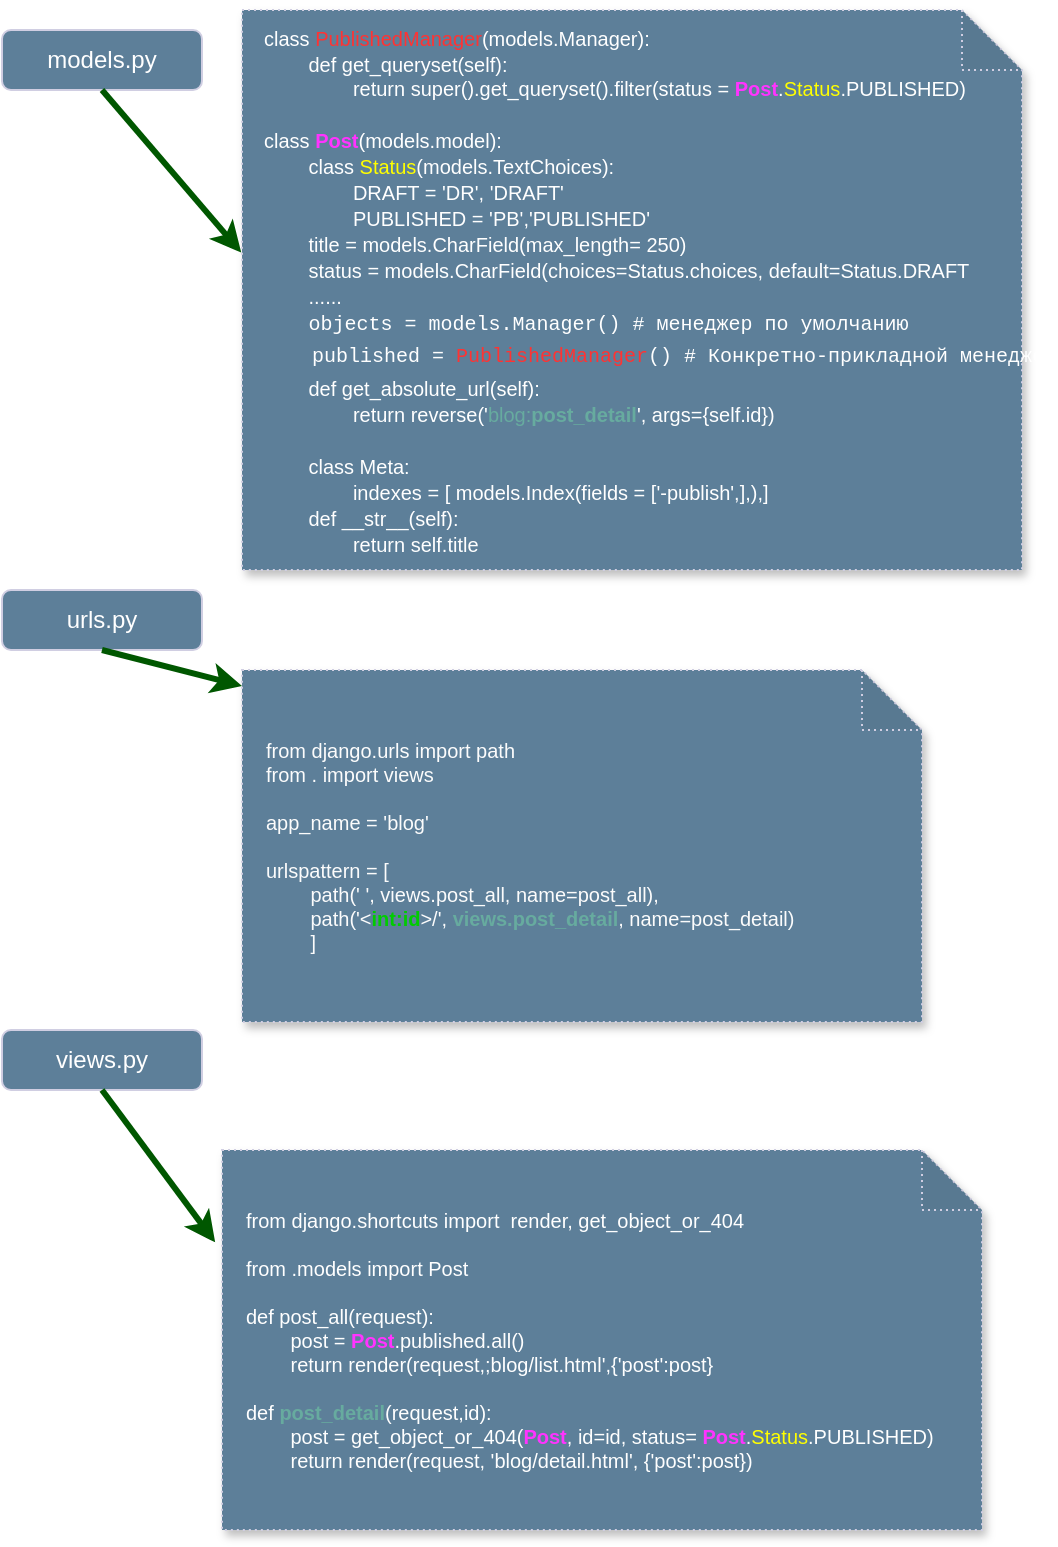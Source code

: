 <mxfile version="24.8.9">
  <diagram name="Page-1" id="2YBvvXClWsGukQMizWep">
    <mxGraphModel dx="672" dy="375" grid="1" gridSize="10" guides="1" tooltips="1" connect="1" arrows="1" fold="1" page="1" pageScale="1" pageWidth="583" pageHeight="827" math="0" shadow="0">
      <root>
        <mxCell id="0" />
        <mxCell id="1" parent="0" />
        <mxCell id="aM9ryv3xv72pqoxQDRHE-1" value="models.py" style="shape=umlLifeline;perimeter=lifelinePerimeter;whiteSpace=wrap;html=1;container=0;dropTarget=0;collapsible=0;recursiveResize=0;outlineConnect=0;portConstraint=eastwest;newEdgeStyle={&quot;edgeStyle&quot;:&quot;elbowEdgeStyle&quot;,&quot;elbow&quot;:&quot;vertical&quot;,&quot;curved&quot;:0,&quot;rounded&quot;:0};labelBackgroundColor=none;fillColor=#5D7F99;strokeColor=#D0CEE2;fontColor=#FFFFFF;rounded=1;size=30;" parent="1" vertex="1">
          <mxGeometry x="40" y="30" width="100" height="30" as="geometry" />
        </mxCell>
        <mxCell id="aM9ryv3xv72pqoxQDRHE-5" value="urls.py" style="shape=umlLifeline;perimeter=lifelinePerimeter;whiteSpace=wrap;html=1;container=0;dropTarget=0;collapsible=0;recursiveResize=0;outlineConnect=0;portConstraint=eastwest;newEdgeStyle={&quot;edgeStyle&quot;:&quot;elbowEdgeStyle&quot;,&quot;elbow&quot;:&quot;vertical&quot;,&quot;curved&quot;:0,&quot;rounded&quot;:0};labelBackgroundColor=none;fillColor=#5D7F99;strokeColor=#D0CEE2;fontColor=#ffffff;rounded=1;" parent="1" vertex="1">
          <mxGeometry x="40" y="310" width="100" height="30" as="geometry" />
        </mxCell>
        <mxCell id="WuuocqJYPW-MGyT3Y1CF-1" value="&lt;div&gt;&lt;font style=&quot;line-height: 130%;&quot;&gt;class &lt;font color=&quot;#ff3333&quot;&gt;PublishedManager&lt;/font&gt;(models.Manager):&lt;/font&gt;&lt;/div&gt;&lt;div&gt;&lt;font style=&quot;line-height: 130%;&quot;&gt;&lt;span style=&quot;white-space: pre;&quot;&gt;&#x9;&lt;/span&gt;def get_queryset(self):&lt;br&gt;&lt;/font&gt;&lt;/div&gt;&lt;div&gt;&lt;span style=&quot;white-space: pre;&quot;&gt;&#x9;&lt;/span&gt;&lt;span style=&quot;white-space: pre;&quot;&gt;&#x9;&lt;/span&gt;return super().get_queryset().filter(status = &lt;font color=&quot;#ff33ff&quot;&gt;&lt;b&gt;Post&lt;/b&gt;&lt;/font&gt;.&lt;font color=&quot;#ffff00&quot;&gt;Status&lt;/font&gt;.PUBLISHED)&lt;br&gt;&lt;/div&gt;&lt;div&gt;&lt;font style=&quot;line-height: 130%;&quot;&gt;&lt;br&gt;&lt;/font&gt;&lt;/div&gt;&lt;font style=&quot;line-height: 130%;&quot;&gt;class &lt;b&gt;&lt;font color=&quot;#ff33ff&quot;&gt;Post&lt;/font&gt;&lt;/b&gt;(models.model):&lt;/font&gt;&lt;div style=&quot;line-height: 130%;&quot;&gt;&lt;span style=&quot;white-space: pre;&quot;&gt;&lt;font style=&quot;line-height: 130%;&quot;&gt;&#x9;class &lt;font color=&quot;#ffff00&quot;&gt;Status&lt;/font&gt;(models.TextChoices):&lt;/font&gt;&lt;/span&gt;&lt;br&gt;&lt;/div&gt;&lt;div style=&quot;line-height: 130%;&quot;&gt;&lt;span style=&quot;white-space: pre;&quot;&gt;&lt;font style=&quot;line-height: 130%;&quot;&gt;&lt;span style=&quot;white-space: pre;&quot;&gt;&#x9;&lt;/span&gt;&lt;span style=&quot;white-space: pre;&quot;&gt;&#x9;&lt;/span&gt;DRAFT = &#39;DR&#39;, &#39;DRAFT&#39;&lt;br&gt;&lt;/font&gt;&lt;/span&gt;&lt;/div&gt;&lt;div style=&quot;line-height: 130%;&quot;&gt;&lt;span style=&quot;white-space: pre;&quot;&gt;&lt;font style=&quot;line-height: 130%;&quot;&gt;&lt;span style=&quot;white-space: pre;&quot;&gt;&#x9;&lt;/span&gt;&lt;span style=&quot;white-space: pre;&quot;&gt;&#x9;&lt;/span&gt;PUBLISHED = &#39;PB&#39;,&#39;PUBLISHED&#39;&lt;br&gt;&lt;/font&gt;&lt;/span&gt;&lt;/div&gt;&lt;div style=&quot;line-height: 130%;&quot;&gt;&lt;span style=&quot;white-space: pre;&quot;&gt;&lt;font style=&quot;line-height: 130%;&quot;&gt;&lt;span style=&quot;white-space: pre;&quot;&gt;&#x9;&lt;/span&gt;title = models.CharField(max_length= 250)&lt;/font&gt;&lt;/span&gt;&lt;/div&gt;&lt;div style=&quot;line-height: 130%;&quot;&gt;&lt;span style=&quot;white-space: pre;&quot;&gt;&lt;font style=&quot;line-height: 130%;&quot;&gt;&lt;span style=&quot;white-space: pre;&quot;&gt;&#x9;&lt;/span&gt;status = models.CharField(choices=Status.choices, default=Status.DRAFT&lt;br&gt;&lt;/font&gt;&lt;/span&gt;&lt;/div&gt;&lt;div style=&quot;line-height: 130%;&quot;&gt;&lt;span style=&quot;white-space: pre;&quot;&gt;&lt;font style=&quot;line-height: 130%;&quot;&gt;&lt;span style=&quot;white-space: pre;&quot;&gt;&#x9;&lt;/span&gt;......&lt;br&gt;&lt;/font&gt;&lt;/span&gt;&lt;/div&gt;&lt;div style=&quot;line-height: 130%;&quot;&gt;&lt;span style=&quot;white-space: pre;&quot;&gt;&lt;font style=&quot;line-height: 130%;&quot;&gt;&lt;span style=&quot;white-space: pre;&quot;&gt;&#x9;&lt;/span&gt;&lt;/font&gt;&lt;/span&gt;&lt;font&gt;&lt;span style=&quot;font-family: Consolas, &amp;quot;Courier New&amp;quot;, monospace; white-space: pre;&quot;&gt;objects = models.Manager() &lt;/span&gt;&lt;span style=&quot;font-family: Consolas, &amp;quot;Courier New&amp;quot;, monospace; white-space: pre;&quot;&gt;# менеджер по умолчанию&lt;/span&gt;&lt;/font&gt;&lt;/div&gt;&lt;div style=&quot;font-family: Consolas, &amp;quot;Courier New&amp;quot;, monospace; line-height: 19px; white-space: pre;&quot;&gt;&lt;div style=&quot;&quot;&gt;&lt;font style=&quot;&quot;&gt;&amp;nbsp; &amp;nbsp; published = &lt;font color=&quot;#ff3333&quot;&gt;PublishedManager&lt;/font&gt;() # Конкретно-прикладной менеджер&lt;/font&gt;&lt;/div&gt;&lt;/div&gt;&lt;div style=&quot;line-height: 130%;&quot;&gt;&lt;/div&gt;&lt;div style=&quot;line-height: 130%;&quot;&gt;&lt;span style=&quot;white-space: pre;&quot;&gt;&lt;font style=&quot;line-height: 130%;&quot;&gt;&lt;span style=&quot;white-space: pre;&quot;&gt;&#x9;&lt;/span&gt;def get_absolute_url(self):&lt;br&gt;&lt;/font&gt;&lt;/span&gt;&lt;/div&gt;&lt;div style=&quot;line-height: 130%;&quot;&gt;&lt;span style=&quot;white-space: pre;&quot;&gt;&lt;font style=&quot;line-height: 130%;&quot;&gt;&lt;span style=&quot;white-space: pre;&quot;&gt;&#x9;&lt;/span&gt;&lt;span style=&quot;white-space: pre;&quot;&gt;&#x9;&lt;/span&gt;return reverse(&#39;&lt;font color=&quot;#67ab9f&quot;&gt;blog:&lt;b&gt;post_detail&lt;/b&gt;&lt;/font&gt;&#39;, args={self.id})&lt;br&gt;&lt;/font&gt;&lt;/span&gt;&lt;/div&gt;&lt;div style=&quot;line-height: 130%;&quot;&gt;&lt;span style=&quot;white-space: pre;&quot;&gt;&lt;font style=&quot;line-height: 130%;&quot;&gt;&lt;span style=&quot;white-space: pre;&quot;&gt;&#x9;&lt;/span&gt;&lt;br&gt;&lt;/font&gt;&lt;/span&gt;&lt;/div&gt;&lt;div style=&quot;line-height: 130%;&quot;&gt;&lt;span style=&quot;white-space: pre;&quot;&gt;&lt;span style=&quot;white-space: pre;&quot;&gt;&#x9;&lt;/span&gt;class Meta:&lt;br&gt;&lt;/span&gt;&lt;/div&gt;&lt;div style=&quot;line-height: 130%;&quot;&gt;&lt;span style=&quot;white-space: pre;&quot;&gt;&lt;span style=&quot;white-space: pre;&quot;&gt;&#x9;&lt;/span&gt;&lt;span style=&quot;white-space: pre;&quot;&gt;&#x9;&lt;/span&gt;indexes = [ models.Index(fields = [&#39;-publish&#39;,],),]&lt;br&gt;&lt;/span&gt;&lt;/div&gt;&lt;div style=&quot;line-height: 130%;&quot;&gt;&lt;span style=&quot;white-space: pre;&quot;&gt;&lt;span style=&quot;white-space: pre;&quot;&gt;&#x9;&lt;/span&gt;def __str__(self):&lt;br&gt;&lt;/span&gt;&lt;/div&gt;&lt;div style=&quot;line-height: 130%;&quot;&gt;&lt;span style=&quot;white-space: pre;&quot;&gt;&lt;span style=&quot;white-space: pre;&quot;&gt;&#x9;&lt;/span&gt;&lt;span style=&quot;white-space: pre;&quot;&gt;&#x9;&lt;/span&gt;return self.title&lt;/span&gt;&lt;/div&gt;" style="shape=note;whiteSpace=wrap;html=1;backgroundOutline=1;darkOpacity=0.05;align=left;dashed=1;dashPattern=1 2;fillColor=#5D7F99;shadow=1;fontColor=#FFFFFF;fontStyle=0;fontSize=10;labelBackgroundColor=none;strokeColor=#D0CEE2;rounded=1;spacingLeft=9;" vertex="1" parent="1">
          <mxGeometry x="160" y="20" width="390" height="280" as="geometry" />
        </mxCell>
        <mxCell id="WuuocqJYPW-MGyT3Y1CF-2" value="" style="endArrow=classic;html=1;rounded=1;strokeColor=#005700;fontColor=#1A1A1A;strokeWidth=3;fillColor=#008a00;entryX=-0.001;entryY=0.433;entryDx=0;entryDy=0;entryPerimeter=0;" edge="1" parent="1" source="aM9ryv3xv72pqoxQDRHE-1" target="WuuocqJYPW-MGyT3Y1CF-1">
          <mxGeometry width="50" height="50" relative="1" as="geometry">
            <mxPoint x="240" y="240" as="sourcePoint" />
            <mxPoint x="90" y="127" as="targetPoint" />
            <Array as="points" />
          </mxGeometry>
        </mxCell>
        <mxCell id="WuuocqJYPW-MGyT3Y1CF-3" value="from django.urls import path&lt;div&gt;from . import views&lt;/div&gt;&lt;div&gt;&lt;br&gt;&lt;/div&gt;&lt;div&gt;app_name = &#39;blog&#39;&lt;br&gt;&lt;div&gt;&lt;br&gt;&lt;/div&gt;&lt;div&gt;urlspattern = [&lt;/div&gt;&lt;div&gt;&lt;span style=&quot;white-space: pre;&quot;&gt;&#x9;&lt;/span&gt;path(&#39; &#39;, views.post_all, name=post_all),&lt;br&gt;&lt;/div&gt;&lt;div&gt;&lt;span style=&quot;white-space: pre;&quot;&gt;&#x9;&lt;/span&gt;path(&#39;&amp;lt;&lt;font color=&quot;#00cc00&quot;&gt;&lt;b&gt;int:id&lt;/b&gt;&lt;/font&gt;&amp;gt;/&#39;, &lt;font color=&quot;#67ab9f&quot;&gt;&lt;b&gt;views.post_detail&lt;/b&gt;&lt;/font&gt;, name=post_detail)&lt;br&gt;&lt;/div&gt;&lt;div&gt;&lt;span style=&quot;white-space: pre;&quot;&gt;&#x9;&lt;/span&gt;]&lt;br&gt;&lt;/div&gt;&lt;/div&gt;" style="shape=note;whiteSpace=wrap;html=1;backgroundOutline=1;darkOpacity=0.05;align=left;dashed=1;dashPattern=1 2;fillColor=#5D7F99;shadow=1;fontColor=#fcfcfc;fontStyle=0;fontSize=10;labelBackgroundColor=none;strokeColor=#D0CEE2;rounded=1;spacingLeft=10;" vertex="1" parent="1">
          <mxGeometry x="160" y="350" width="340" height="176" as="geometry" />
        </mxCell>
        <mxCell id="WuuocqJYPW-MGyT3Y1CF-4" value="" style="endArrow=classic;html=1;rounded=1;strokeColor=#005700;fontColor=#1A1A1A;fillColor=#008a00;strokeWidth=3;" edge="1" parent="1" source="aM9ryv3xv72pqoxQDRHE-5" target="WuuocqJYPW-MGyT3Y1CF-3">
          <mxGeometry width="50" height="50" relative="1" as="geometry">
            <mxPoint x="380" y="130" as="sourcePoint" />
            <mxPoint x="430" y="80" as="targetPoint" />
          </mxGeometry>
        </mxCell>
        <mxCell id="WuuocqJYPW-MGyT3Y1CF-5" value="&lt;div&gt;&lt;div&gt;from django.shortcuts import&amp;nbsp; render, get_object_or_404&lt;/div&gt;&lt;/div&gt;&lt;div&gt;&lt;br&gt;&lt;/div&gt;&lt;div&gt;from .models import Post&lt;/div&gt;&lt;div&gt;&lt;br&gt;&lt;/div&gt;&lt;div&gt;def post_all(request):&lt;/div&gt;&lt;div&gt;&lt;span style=&quot;white-space: pre;&quot;&gt;&#x9;&lt;/span&gt;post = &lt;font color=&quot;#ff33ff&quot;&gt;&lt;b&gt;Post&lt;/b&gt;&lt;/font&gt;.published.all()&amp;nbsp;&lt;/div&gt;&lt;div&gt;&lt;span style=&quot;white-space: pre;&quot;&gt;&#x9;&lt;/span&gt;return render(request,;blog/list.html&#39;,{&#39;post&#39;:post}&lt;br&gt;&lt;/div&gt;&lt;div&gt;&lt;br&gt;&lt;/div&gt;&lt;div&gt;def&lt;font color=&quot;#67ab9f&quot;&gt; &lt;b&gt;post_detail&lt;/b&gt;&lt;/font&gt;(request,id):&lt;/div&gt;&lt;div&gt;&lt;span style=&quot;white-space: pre;&quot;&gt;&#x9;&lt;/span&gt;post = get_object_or_404(&lt;font color=&quot;#ff33ff&quot;&gt;&lt;b&gt;Post&lt;/b&gt;&lt;/font&gt;, id=id, status= &lt;font color=&quot;#ff33ff&quot;&gt;&lt;b&gt;Post&lt;/b&gt;&lt;/font&gt;.&lt;font color=&quot;#ffff00&quot;&gt;Status&lt;/font&gt;.PUBLISHED)&lt;br&gt;&lt;/div&gt;&lt;div&gt;&lt;span style=&quot;white-space: pre;&quot;&gt;&#x9;&lt;/span&gt;return render(request, &#39;blog/detail.html&#39;, {&#39;post&#39;:post})&lt;br&gt;&lt;/div&gt;" style="shape=note;whiteSpace=wrap;html=1;backgroundOutline=1;darkOpacity=0.05;align=left;dashed=1;dashPattern=1 2;fillColor=#5D7F99;shadow=1;fontColor=#ffffff;fontStyle=0;fontSize=10;labelBackgroundColor=none;strokeColor=#D0CEE2;rounded=1;spacingLeft=10;" vertex="1" parent="1">
          <mxGeometry x="150" y="590" width="380" height="190" as="geometry" />
        </mxCell>
        <mxCell id="WuuocqJYPW-MGyT3Y1CF-6" value="views.py" style="shape=umlLifeline;perimeter=lifelinePerimeter;whiteSpace=wrap;html=1;container=0;dropTarget=0;collapsible=0;recursiveResize=0;outlineConnect=0;portConstraint=eastwest;newEdgeStyle={&quot;edgeStyle&quot;:&quot;elbowEdgeStyle&quot;,&quot;elbow&quot;:&quot;vertical&quot;,&quot;curved&quot;:0,&quot;rounded&quot;:0};labelBackgroundColor=none;fillColor=#5D7F99;strokeColor=#D0CEE2;fontColor=#ffffff;rounded=1;size=30;" vertex="1" parent="1">
          <mxGeometry x="40" y="530" width="100" height="30" as="geometry" />
        </mxCell>
        <mxCell id="WuuocqJYPW-MGyT3Y1CF-7" value="" style="endArrow=classic;html=1;rounded=1;strokeColor=#005700;fontColor=#1A1A1A;entryX=-0.009;entryY=0.243;entryDx=0;entryDy=0;entryPerimeter=0;fillColor=#008a00;strokeWidth=3;" edge="1" parent="1" source="WuuocqJYPW-MGyT3Y1CF-6" target="WuuocqJYPW-MGyT3Y1CF-5">
          <mxGeometry width="50" height="50" relative="1" as="geometry">
            <mxPoint x="270" y="360" as="sourcePoint" />
            <mxPoint x="320" y="310" as="targetPoint" />
          </mxGeometry>
        </mxCell>
      </root>
    </mxGraphModel>
  </diagram>
</mxfile>
